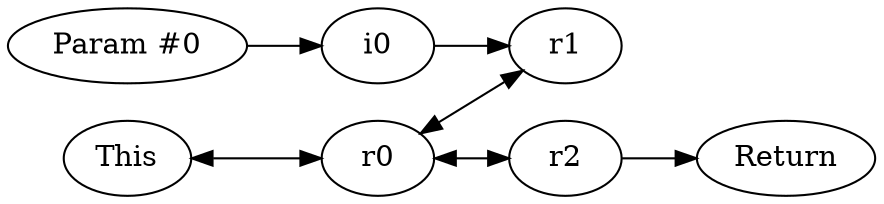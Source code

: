 digraph local {
rankdir = "LR";
param0 [label = "Param \#0"];
This -> r0 [dir = "both"];
param0 -> i0;
r0 -> r1 [dir = "both"];
i0 -> r1;
r0 -> r2 [dir = "both"];
r2 -> Return;
}
